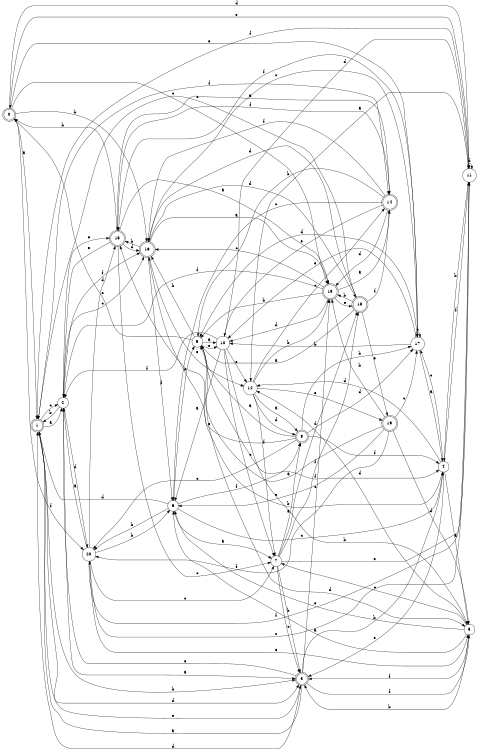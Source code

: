 digraph n17_10 {
__start0 [label="" shape="none"];

rankdir=LR;
size="8,5";

s0 [style="rounded,filled", color="black", fillcolor="white" shape="doublecircle", label="0"];
s1 [style="rounded,filled", color="black", fillcolor="white" shape="doublecircle", label="1"];
s2 [style="filled", color="black", fillcolor="white" shape="circle", label="2"];
s3 [style="rounded,filled", color="black", fillcolor="white" shape="doublecircle", label="3"];
s4 [style="filled", color="black", fillcolor="white" shape="circle", label="4"];
s5 [style="filled", color="black", fillcolor="white" shape="circle", label="5"];
s6 [style="filled", color="black", fillcolor="white" shape="circle", label="6"];
s7 [style="filled", color="black", fillcolor="white" shape="circle", label="7"];
s8 [style="rounded,filled", color="black", fillcolor="white" shape="doublecircle", label="8"];
s9 [style="filled", color="black", fillcolor="white" shape="circle", label="9"];
s10 [style="filled", color="black", fillcolor="white" shape="circle", label="10"];
s11 [style="filled", color="black", fillcolor="white" shape="circle", label="11"];
s12 [style="filled", color="black", fillcolor="white" shape="circle", label="12"];
s13 [style="rounded,filled", color="black", fillcolor="white" shape="doublecircle", label="13"];
s14 [style="rounded,filled", color="black", fillcolor="white" shape="doublecircle", label="14"];
s15 [style="rounded,filled", color="black", fillcolor="white" shape="doublecircle", label="15"];
s16 [style="rounded,filled", color="black", fillcolor="white" shape="doublecircle", label="16"];
s17 [style="filled", color="black", fillcolor="white" shape="circle", label="17"];
s18 [style="rounded,filled", color="black", fillcolor="white" shape="doublecircle", label="18"];
s19 [style="rounded,filled", color="black", fillcolor="white" shape="doublecircle", label="19"];
s20 [style="filled", color="black", fillcolor="white" shape="circle", label="20"];
s0 -> s1 [label="a"];
s0 -> s16 [label="b"];
s0 -> s13 [label="c"];
s0 -> s11 [label="d"];
s0 -> s17 [label="e"];
s0 -> s20 [label="f"];
s1 -> s2 [label="a"];
s1 -> s3 [label="b"];
s1 -> s2 [label="c"];
s1 -> s3 [label="d"];
s1 -> s3 [label="e"];
s1 -> s14 [label="f"];
s2 -> s3 [label="a"];
s2 -> s1 [label="b"];
s2 -> s16 [label="c"];
s2 -> s20 [label="d"];
s2 -> s15 [label="e"];
s2 -> s16 [label="f"];
s3 -> s1 [label="a"];
s3 -> s4 [label="b"];
s3 -> s13 [label="c"];
s3 -> s1 [label="d"];
s3 -> s2 [label="e"];
s3 -> s5 [label="f"];
s4 -> s5 [label="a"];
s4 -> s16 [label="b"];
s4 -> s17 [label="c"];
s4 -> s12 [label="d"];
s4 -> s3 [label="e"];
s4 -> s11 [label="f"];
s5 -> s6 [label="a"];
s5 -> s3 [label="b"];
s5 -> s7 [label="c"];
s5 -> s12 [label="d"];
s5 -> s6 [label="e"];
s5 -> s3 [label="f"];
s6 -> s7 [label="a"];
s6 -> s20 [label="b"];
s6 -> s4 [label="c"];
s6 -> s1 [label="d"];
s6 -> s9 [label="e"];
s6 -> s8 [label="f"];
s7 -> s8 [label="a"];
s7 -> s3 [label="b"];
s7 -> s3 [label="c"];
s7 -> s18 [label="d"];
s7 -> s11 [label="e"];
s7 -> s18 [label="f"];
s8 -> s9 [label="a"];
s8 -> s17 [label="b"];
s8 -> s20 [label="c"];
s8 -> s17 [label="d"];
s8 -> s15 [label="e"];
s8 -> s4 [label="f"];
s9 -> s10 [label="a"];
s9 -> s16 [label="b"];
s9 -> s0 [label="c"];
s9 -> s5 [label="d"];
s9 -> s10 [label="e"];
s9 -> s4 [label="f"];
s10 -> s6 [label="a"];
s10 -> s5 [label="b"];
s10 -> s7 [label="c"];
s10 -> s11 [label="d"];
s10 -> s12 [label="e"];
s10 -> s2 [label="f"];
s11 -> s12 [label="a"];
s11 -> s4 [label="b"];
s11 -> s20 [label="c"];
s11 -> s11 [label="d"];
s11 -> s0 [label="e"];
s11 -> s1 [label="f"];
s12 -> s8 [label="a"];
s12 -> s13 [label="b"];
s12 -> s14 [label="c"];
s12 -> s8 [label="d"];
s12 -> s19 [label="e"];
s12 -> s7 [label="f"];
s13 -> s14 [label="a"];
s13 -> s9 [label="b"];
s13 -> s16 [label="c"];
s13 -> s10 [label="d"];
s13 -> s18 [label="e"];
s13 -> s2 [label="f"];
s14 -> s15 [label="a"];
s14 -> s9 [label="b"];
s14 -> s6 [label="c"];
s14 -> s13 [label="d"];
s14 -> s10 [label="e"];
s14 -> s16 [label="f"];
s15 -> s13 [label="a"];
s15 -> s0 [label="b"];
s15 -> s7 [label="c"];
s15 -> s16 [label="d"];
s15 -> s2 [label="e"];
s15 -> s14 [label="f"];
s16 -> s13 [label="a"];
s16 -> s15 [label="b"];
s16 -> s17 [label="c"];
s16 -> s18 [label="d"];
s16 -> s12 [label="e"];
s16 -> s6 [label="f"];
s17 -> s4 [label="a"];
s17 -> s10 [label="b"];
s17 -> s17 [label="c"];
s17 -> s9 [label="d"];
s17 -> s10 [label="e"];
s17 -> s15 [label="f"];
s18 -> s9 [label="a"];
s18 -> s13 [label="b"];
s18 -> s1 [label="c"];
s18 -> s16 [label="d"];
s18 -> s19 [label="e"];
s18 -> s14 [label="f"];
s19 -> s9 [label="a"];
s19 -> s13 [label="b"];
s19 -> s17 [label="c"];
s19 -> s5 [label="d"];
s19 -> s6 [label="e"];
s19 -> s20 [label="f"];
s20 -> s2 [label="a"];
s20 -> s6 [label="b"];
s20 -> s7 [label="c"];
s20 -> s15 [label="d"];
s20 -> s5 [label="e"];
s20 -> s11 [label="f"];

}